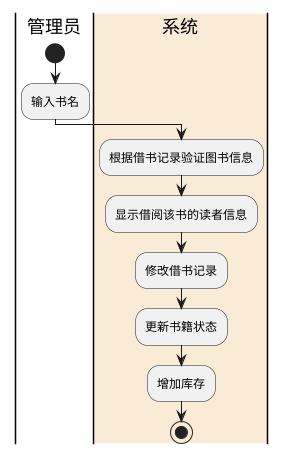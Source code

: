 @startuml
|管理员|
start
:输入书名;
|管理员|
|#AntiqueWhite|系统|
:根据借书记录验证图书信息;
:显示借阅该书的读者信息;
:修改借书记录;
:更新书籍状态;
:增加库存;
stop
|#AntiqueWhite|系统|
@enduml